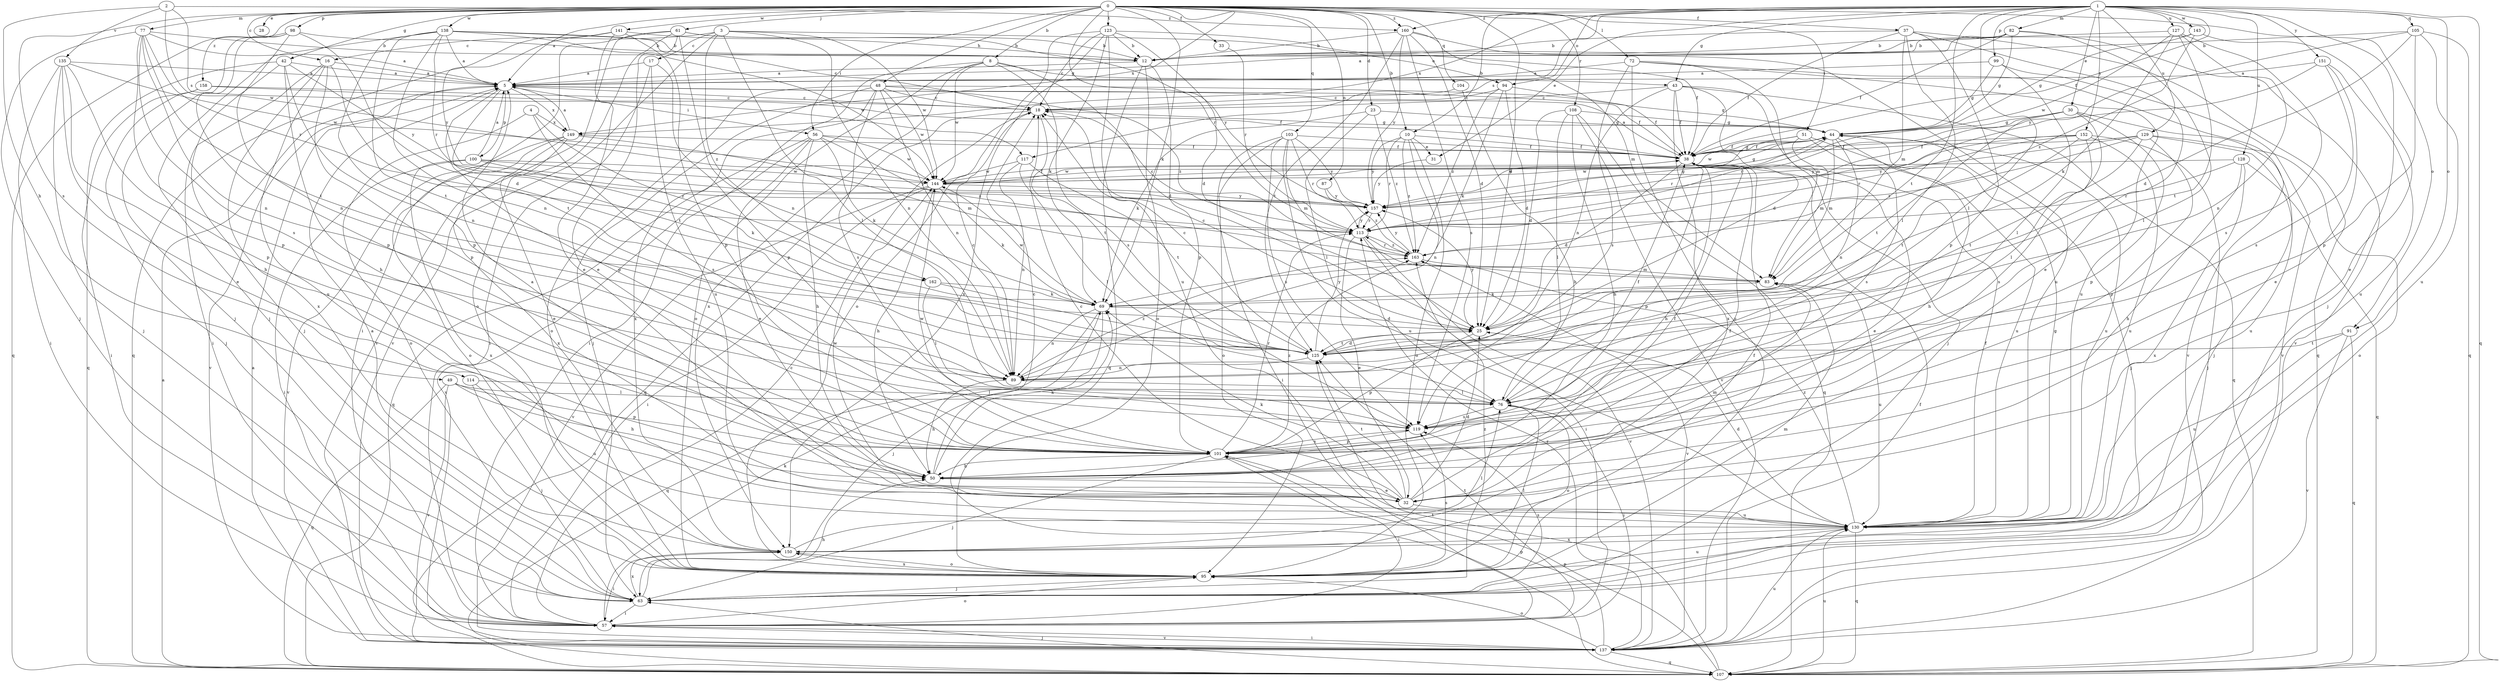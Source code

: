 strict digraph  {
0;
1;
2;
3;
4;
5;
8;
10;
12;
16;
17;
18;
23;
25;
28;
30;
31;
32;
33;
37;
38;
42;
43;
44;
48;
49;
50;
51;
56;
57;
61;
63;
69;
72;
76;
77;
82;
83;
87;
89;
91;
94;
95;
98;
99;
100;
101;
103;
104;
105;
107;
108;
113;
114;
117;
119;
123;
125;
127;
128;
129;
130;
135;
137;
138;
141;
143;
144;
149;
150;
151;
152;
157;
158;
160;
162;
163;
0 -> 5  [label=a];
0 -> 8  [label=b];
0 -> 10  [label=b];
0 -> 16  [label=c];
0 -> 23  [label=d];
0 -> 25  [label=d];
0 -> 28  [label=e];
0 -> 33  [label=f];
0 -> 37  [label=f];
0 -> 42  [label=g];
0 -> 48  [label=h];
0 -> 51  [label=i];
0 -> 56  [label=i];
0 -> 61  [label=j];
0 -> 69  [label=k];
0 -> 72  [label=l];
0 -> 77  [label=m];
0 -> 87  [label=n];
0 -> 91  [label=o];
0 -> 98  [label=p];
0 -> 103  [label=q];
0 -> 104  [label=q];
0 -> 108  [label=r];
0 -> 113  [label=r];
0 -> 114  [label=s];
0 -> 123  [label=t];
0 -> 138  [label=w];
0 -> 141  [label=w];
0 -> 149  [label=x];
0 -> 158  [label=z];
0 -> 160  [label=z];
1 -> 10  [label=b];
1 -> 30  [label=e];
1 -> 31  [label=e];
1 -> 38  [label=f];
1 -> 43  [label=g];
1 -> 63  [label=j];
1 -> 76  [label=l];
1 -> 82  [label=m];
1 -> 91  [label=o];
1 -> 94  [label=o];
1 -> 99  [label=p];
1 -> 105  [label=q];
1 -> 107  [label=q];
1 -> 117  [label=s];
1 -> 125  [label=t];
1 -> 127  [label=u];
1 -> 128  [label=u];
1 -> 129  [label=u];
1 -> 143  [label=w];
1 -> 149  [label=x];
1 -> 151  [label=y];
1 -> 152  [label=y];
1 -> 160  [label=z];
2 -> 49  [label=h];
2 -> 117  [label=s];
2 -> 135  [label=v];
2 -> 144  [label=w];
2 -> 160  [label=z];
3 -> 16  [label=c];
3 -> 17  [label=c];
3 -> 76  [label=l];
3 -> 89  [label=n];
3 -> 94  [label=o];
3 -> 137  [label=v];
3 -> 144  [label=w];
3 -> 162  [label=z];
4 -> 95  [label=o];
4 -> 119  [label=s];
4 -> 149  [label=x];
4 -> 162  [label=z];
5 -> 18  [label=c];
5 -> 38  [label=f];
5 -> 56  [label=i];
5 -> 100  [label=p];
5 -> 101  [label=p];
5 -> 125  [label=t];
5 -> 137  [label=v];
5 -> 149  [label=x];
8 -> 25  [label=d];
8 -> 43  [label=g];
8 -> 57  [label=i];
8 -> 95  [label=o];
8 -> 119  [label=s];
8 -> 144  [label=w];
8 -> 150  [label=x];
10 -> 31  [label=e];
10 -> 38  [label=f];
10 -> 89  [label=n];
10 -> 95  [label=o];
10 -> 113  [label=r];
10 -> 157  [label=y];
10 -> 163  [label=z];
12 -> 5  [label=a];
12 -> 95  [label=o];
12 -> 101  [label=p];
12 -> 107  [label=q];
16 -> 5  [label=a];
16 -> 57  [label=i];
16 -> 101  [label=p];
16 -> 125  [label=t];
16 -> 130  [label=u];
16 -> 150  [label=x];
17 -> 5  [label=a];
17 -> 57  [label=i];
17 -> 101  [label=p];
17 -> 130  [label=u];
18 -> 44  [label=g];
18 -> 107  [label=q];
18 -> 125  [label=t];
23 -> 44  [label=g];
23 -> 69  [label=k];
23 -> 76  [label=l];
23 -> 163  [label=z];
25 -> 18  [label=c];
25 -> 101  [label=p];
25 -> 125  [label=t];
25 -> 157  [label=y];
30 -> 44  [label=g];
30 -> 63  [label=j];
30 -> 76  [label=l];
30 -> 101  [label=p];
30 -> 113  [label=r];
30 -> 125  [label=t];
31 -> 157  [label=y];
32 -> 18  [label=c];
32 -> 25  [label=d];
32 -> 38  [label=f];
32 -> 69  [label=k];
32 -> 83  [label=m];
32 -> 125  [label=t];
32 -> 130  [label=u];
32 -> 144  [label=w];
33 -> 113  [label=r];
37 -> 12  [label=b];
37 -> 32  [label=e];
37 -> 38  [label=f];
37 -> 76  [label=l];
37 -> 83  [label=m];
37 -> 101  [label=p];
37 -> 107  [label=q];
38 -> 5  [label=a];
38 -> 25  [label=d];
38 -> 32  [label=e];
38 -> 44  [label=g];
38 -> 50  [label=h];
38 -> 101  [label=p];
38 -> 144  [label=w];
42 -> 5  [label=a];
42 -> 50  [label=h];
42 -> 63  [label=j];
42 -> 89  [label=n];
42 -> 107  [label=q];
42 -> 157  [label=y];
43 -> 18  [label=c];
43 -> 25  [label=d];
43 -> 38  [label=f];
43 -> 63  [label=j];
43 -> 89  [label=n];
43 -> 107  [label=q];
43 -> 150  [label=x];
44 -> 38  [label=f];
44 -> 50  [label=h];
44 -> 63  [label=j];
44 -> 83  [label=m];
44 -> 89  [label=n];
44 -> 113  [label=r];
44 -> 130  [label=u];
44 -> 144  [label=w];
48 -> 18  [label=c];
48 -> 44  [label=g];
48 -> 63  [label=j];
48 -> 89  [label=n];
48 -> 95  [label=o];
48 -> 119  [label=s];
48 -> 144  [label=w];
48 -> 150  [label=x];
48 -> 163  [label=z];
49 -> 50  [label=h];
49 -> 76  [label=l];
49 -> 101  [label=p];
49 -> 107  [label=q];
49 -> 137  [label=v];
50 -> 5  [label=a];
50 -> 18  [label=c];
50 -> 32  [label=e];
50 -> 38  [label=f];
50 -> 69  [label=k];
51 -> 38  [label=f];
51 -> 83  [label=m];
51 -> 119  [label=s];
51 -> 130  [label=u];
51 -> 157  [label=y];
56 -> 32  [label=e];
56 -> 38  [label=f];
56 -> 50  [label=h];
56 -> 69  [label=k];
56 -> 107  [label=q];
56 -> 137  [label=v];
56 -> 144  [label=w];
56 -> 163  [label=z];
57 -> 18  [label=c];
57 -> 69  [label=k];
57 -> 95  [label=o];
57 -> 125  [label=t];
57 -> 137  [label=v];
61 -> 12  [label=b];
61 -> 32  [label=e];
61 -> 57  [label=i];
61 -> 89  [label=n];
61 -> 95  [label=o];
61 -> 137  [label=v];
61 -> 157  [label=y];
63 -> 50  [label=h];
63 -> 57  [label=i];
63 -> 119  [label=s];
63 -> 150  [label=x];
63 -> 163  [label=z];
69 -> 25  [label=d];
69 -> 63  [label=j];
69 -> 89  [label=n];
69 -> 107  [label=q];
69 -> 144  [label=w];
72 -> 5  [label=a];
72 -> 83  [label=m];
72 -> 95  [label=o];
72 -> 119  [label=s];
72 -> 130  [label=u];
72 -> 137  [label=v];
76 -> 38  [label=f];
76 -> 57  [label=i];
76 -> 95  [label=o];
76 -> 119  [label=s];
77 -> 5  [label=a];
77 -> 12  [label=b];
77 -> 63  [label=j];
77 -> 89  [label=n];
77 -> 101  [label=p];
77 -> 113  [label=r];
77 -> 119  [label=s];
77 -> 125  [label=t];
82 -> 5  [label=a];
82 -> 12  [label=b];
82 -> 38  [label=f];
82 -> 44  [label=g];
82 -> 76  [label=l];
82 -> 137  [label=v];
83 -> 69  [label=k];
83 -> 130  [label=u];
87 -> 157  [label=y];
87 -> 163  [label=z];
89 -> 18  [label=c];
89 -> 50  [label=h];
89 -> 76  [label=l];
89 -> 163  [label=z];
91 -> 107  [label=q];
91 -> 125  [label=t];
91 -> 130  [label=u];
91 -> 137  [label=v];
94 -> 18  [label=c];
94 -> 25  [label=d];
94 -> 38  [label=f];
94 -> 69  [label=k];
94 -> 163  [label=z];
95 -> 5  [label=a];
95 -> 63  [label=j];
95 -> 76  [label=l];
95 -> 83  [label=m];
95 -> 119  [label=s];
95 -> 130  [label=u];
95 -> 150  [label=x];
98 -> 12  [label=b];
98 -> 25  [label=d];
98 -> 63  [label=j];
98 -> 89  [label=n];
98 -> 101  [label=p];
98 -> 107  [label=q];
99 -> 5  [label=a];
99 -> 44  [label=g];
99 -> 76  [label=l];
99 -> 137  [label=v];
100 -> 5  [label=a];
100 -> 57  [label=i];
100 -> 69  [label=k];
100 -> 144  [label=w];
100 -> 150  [label=x];
100 -> 157  [label=y];
101 -> 50  [label=h];
101 -> 57  [label=i];
101 -> 63  [label=j];
101 -> 113  [label=r];
101 -> 119  [label=s];
101 -> 144  [label=w];
101 -> 163  [label=z];
103 -> 38  [label=f];
103 -> 57  [label=i];
103 -> 83  [label=m];
103 -> 95  [label=o];
103 -> 113  [label=r];
103 -> 119  [label=s];
103 -> 130  [label=u];
103 -> 157  [label=y];
104 -> 18  [label=c];
104 -> 50  [label=h];
105 -> 12  [label=b];
105 -> 25  [label=d];
105 -> 101  [label=p];
105 -> 107  [label=q];
105 -> 130  [label=u];
105 -> 157  [label=y];
107 -> 5  [label=a];
107 -> 63  [label=j];
107 -> 101  [label=p];
107 -> 125  [label=t];
107 -> 130  [label=u];
108 -> 25  [label=d];
108 -> 44  [label=g];
108 -> 50  [label=h];
108 -> 76  [label=l];
108 -> 107  [label=q];
108 -> 137  [label=v];
113 -> 18  [label=c];
113 -> 32  [label=e];
113 -> 57  [label=i];
113 -> 137  [label=v];
113 -> 157  [label=y];
113 -> 163  [label=z];
114 -> 63  [label=j];
114 -> 76  [label=l];
114 -> 130  [label=u];
117 -> 76  [label=l];
117 -> 89  [label=n];
117 -> 125  [label=t];
117 -> 144  [label=w];
119 -> 101  [label=p];
123 -> 12  [label=b];
123 -> 18  [label=c];
123 -> 25  [label=d];
123 -> 38  [label=f];
123 -> 69  [label=k];
123 -> 95  [label=o];
123 -> 130  [label=u];
123 -> 150  [label=x];
125 -> 18  [label=c];
125 -> 25  [label=d];
125 -> 89  [label=n];
125 -> 157  [label=y];
127 -> 12  [label=b];
127 -> 69  [label=k];
127 -> 89  [label=n];
127 -> 119  [label=s];
127 -> 125  [label=t];
127 -> 144  [label=w];
128 -> 50  [label=h];
128 -> 107  [label=q];
128 -> 113  [label=r];
128 -> 144  [label=w];
128 -> 150  [label=x];
129 -> 38  [label=f];
129 -> 95  [label=o];
129 -> 101  [label=p];
129 -> 125  [label=t];
129 -> 130  [label=u];
129 -> 157  [label=y];
129 -> 163  [label=z];
130 -> 25  [label=d];
130 -> 38  [label=f];
130 -> 44  [label=g];
130 -> 107  [label=q];
130 -> 150  [label=x];
130 -> 163  [label=z];
135 -> 5  [label=a];
135 -> 32  [label=e];
135 -> 50  [label=h];
135 -> 57  [label=i];
135 -> 63  [label=j];
135 -> 101  [label=p];
135 -> 144  [label=w];
137 -> 5  [label=a];
137 -> 38  [label=f];
137 -> 57  [label=i];
137 -> 95  [label=o];
137 -> 101  [label=p];
137 -> 107  [label=q];
137 -> 113  [label=r];
137 -> 130  [label=u];
138 -> 5  [label=a];
138 -> 12  [label=b];
138 -> 18  [label=c];
138 -> 63  [label=j];
138 -> 89  [label=n];
138 -> 101  [label=p];
138 -> 113  [label=r];
138 -> 125  [label=t];
138 -> 144  [label=w];
141 -> 12  [label=b];
141 -> 32  [label=e];
141 -> 101  [label=p];
141 -> 107  [label=q];
141 -> 157  [label=y];
143 -> 12  [label=b];
143 -> 32  [label=e];
143 -> 44  [label=g];
143 -> 163  [label=z];
144 -> 38  [label=f];
144 -> 44  [label=g];
144 -> 50  [label=h];
144 -> 57  [label=i];
144 -> 69  [label=k];
144 -> 137  [label=v];
144 -> 157  [label=y];
149 -> 5  [label=a];
149 -> 32  [label=e];
149 -> 38  [label=f];
149 -> 83  [label=m];
149 -> 95  [label=o];
149 -> 137  [label=v];
149 -> 150  [label=x];
150 -> 38  [label=f];
150 -> 57  [label=i];
150 -> 76  [label=l];
150 -> 95  [label=o];
151 -> 5  [label=a];
151 -> 32  [label=e];
151 -> 113  [label=r];
151 -> 119  [label=s];
151 -> 130  [label=u];
152 -> 38  [label=f];
152 -> 63  [label=j];
152 -> 113  [label=r];
152 -> 119  [label=s];
152 -> 125  [label=t];
152 -> 130  [label=u];
152 -> 157  [label=y];
157 -> 44  [label=g];
157 -> 113  [label=r];
158 -> 18  [label=c];
158 -> 38  [label=f];
158 -> 57  [label=i];
158 -> 63  [label=j];
160 -> 12  [label=b];
160 -> 25  [label=d];
160 -> 83  [label=m];
160 -> 119  [label=s];
160 -> 125  [label=t];
160 -> 130  [label=u];
160 -> 157  [label=y];
162 -> 69  [label=k];
162 -> 76  [label=l];
162 -> 125  [label=t];
163 -> 83  [label=m];
163 -> 113  [label=r];
163 -> 137  [label=v];
163 -> 157  [label=y];
}
